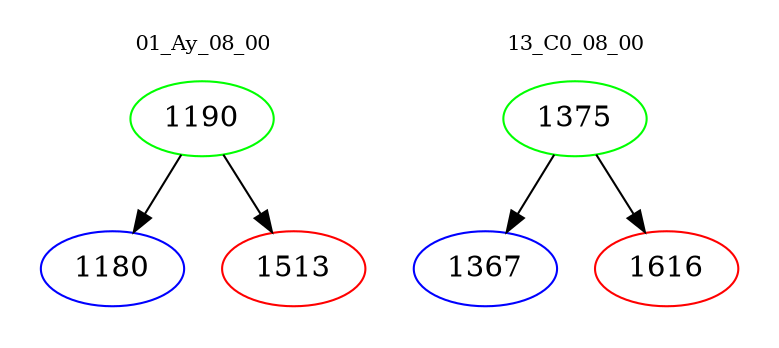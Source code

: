 digraph{
subgraph cluster_0 {
color = white
label = "01_Ay_08_00";
fontsize=10;
T0_1190 [label="1190", color="green"]
T0_1190 -> T0_1180 [color="black"]
T0_1180 [label="1180", color="blue"]
T0_1190 -> T0_1513 [color="black"]
T0_1513 [label="1513", color="red"]
}
subgraph cluster_1 {
color = white
label = "13_C0_08_00";
fontsize=10;
T1_1375 [label="1375", color="green"]
T1_1375 -> T1_1367 [color="black"]
T1_1367 [label="1367", color="blue"]
T1_1375 -> T1_1616 [color="black"]
T1_1616 [label="1616", color="red"]
}
}
